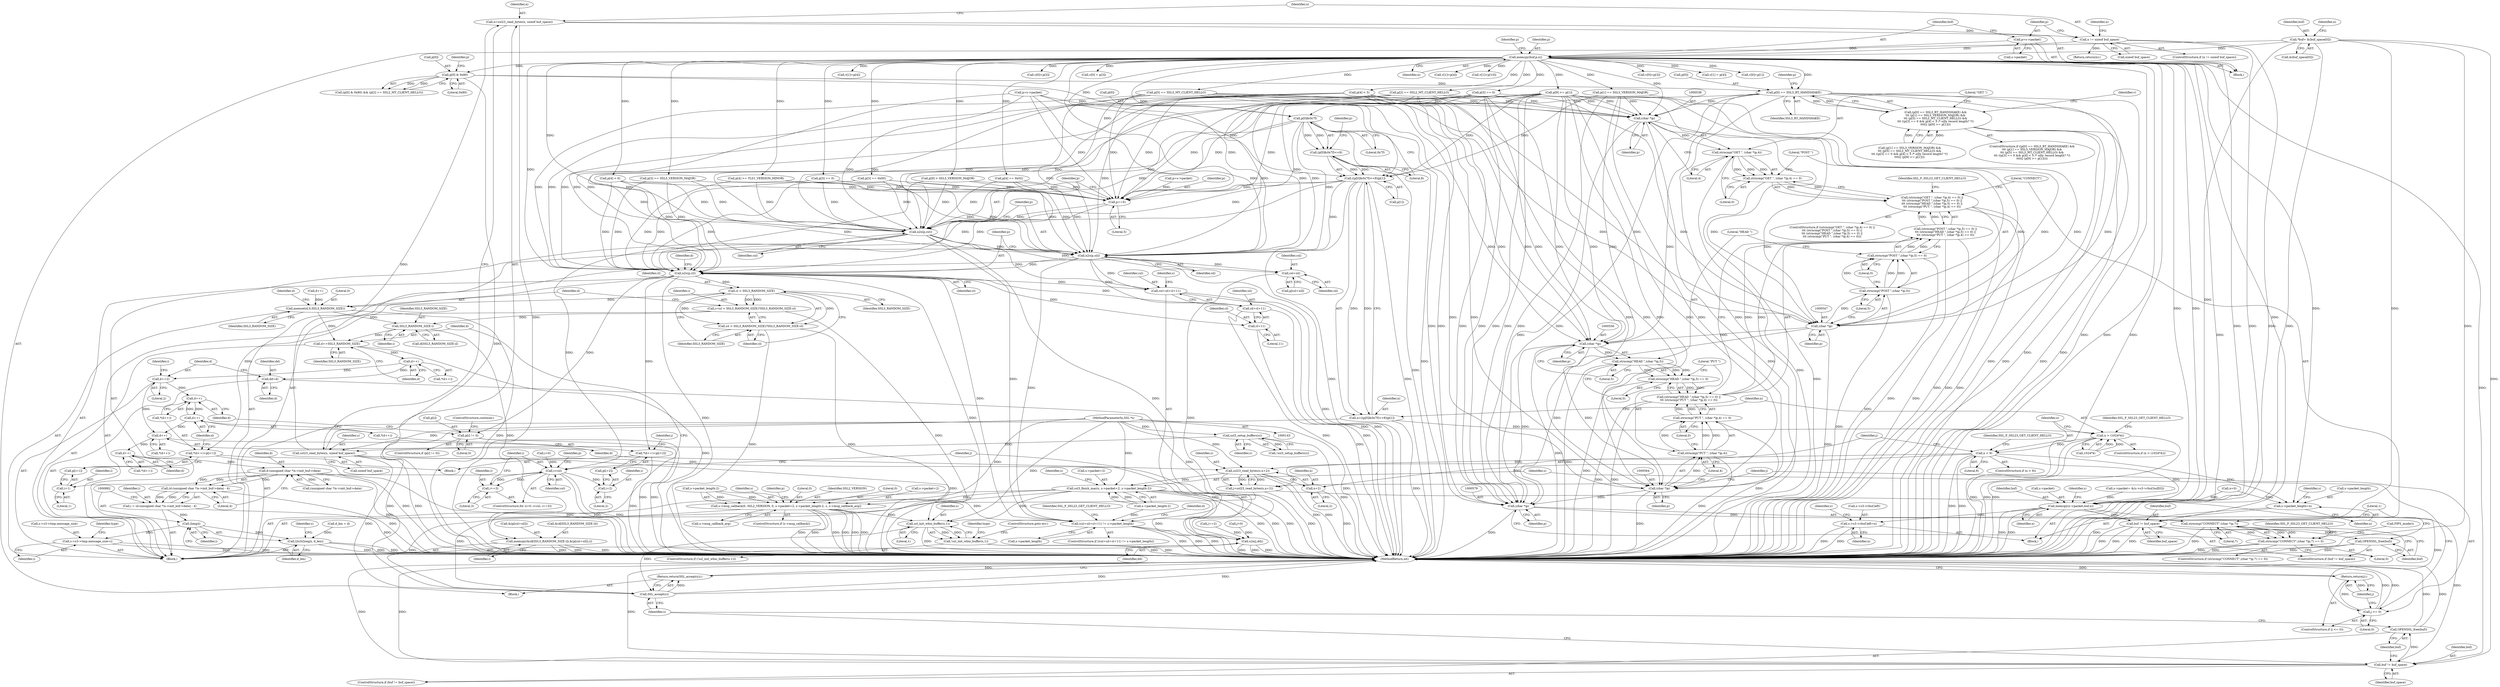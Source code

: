 digraph "0_openssl_b82924741b4bd590da890619be671f4635e46c2b@array" {
"1000376" [label="(Call,p[0] == SSL3_RT_HANDSHAKE)"];
"1000217" [label="(Call,p[0] & 0x80)"];
"1000211" [label="(Call,memcpy(buf,p,n))"];
"1000148" [label="(Call,*buf= &(buf_space[0]))"];
"1000206" [label="(Call,p=s->packet)"];
"1000200" [label="(Call,n != sizeof buf_space)"];
"1000193" [label="(Call,n=ssl23_read_bytes(s, sizeof buf_space))"];
"1000195" [label="(Call,ssl23_read_bytes(s, sizeof buf_space))"];
"1000190" [label="(Call,ssl3_setup_buffers(s))"];
"1000144" [label="(MethodParameterIn,SSL *s)"];
"1000375" [label="(Call,(p[0] == SSL3_RT_HANDSHAKE) &&\n\t\t\t (p[1] == SSL3_VERSION_MAJOR) &&\n\t\t\t (p[5] == SSL3_MT_CLIENT_HELLO) &&\n\t\t\t ((p[3] == 0 && p[4] < 5 /* silly record length? */)\n\t\t\t\t|| (p[9] >= p[1])))"];
"1000537" [label="(Call,(char *)p)"];
"1000535" [label="(Call,strncmp(\"GET \", (char *)p,4))"];
"1000534" [label="(Call,strncmp(\"GET \", (char *)p,4) == 0)"];
"1000533" [label="(Call,(strncmp(\"GET \", (char *)p,4) == 0) ||\n\t\t\t (strncmp(\"POST \",(char *)p,5) == 0) ||\n\t\t\t (strncmp(\"HEAD \",(char *)p,5) == 0) ||\n\t\t\t (strncmp(\"PUT \", (char *)p,4) == 0))"];
"1000546" [label="(Call,(char *)p)"];
"1000544" [label="(Call,strncmp(\"POST \",(char *)p,5))"];
"1000543" [label="(Call,strncmp(\"POST \",(char *)p,5) == 0)"];
"1000542" [label="(Call,(strncmp(\"POST \",(char *)p,5) == 0) ||\n\t\t\t (strncmp(\"HEAD \",(char *)p,5) == 0) ||\n\t\t\t (strncmp(\"PUT \", (char *)p,4) == 0))"];
"1000555" [label="(Call,(char *)p)"];
"1000553" [label="(Call,strncmp(\"HEAD \",(char *)p,5))"];
"1000552" [label="(Call,strncmp(\"HEAD \",(char *)p,5) == 0)"];
"1000551" [label="(Call,(strncmp(\"HEAD \",(char *)p,5) == 0) ||\n\t\t\t (strncmp(\"PUT \", (char *)p,4) == 0))"];
"1000563" [label="(Call,(char *)p)"];
"1000561" [label="(Call,strncmp(\"PUT \", (char *)p,4))"];
"1000560" [label="(Call,strncmp(\"PUT \", (char *)p,4) == 0)"];
"1000578" [label="(Call,(char *)p)"];
"1000576" [label="(Call,strncmp(\"CONNECT\",(char *)p,7))"];
"1000575" [label="(Call,strncmp(\"CONNECT\",(char *)p,7) == 0)"];
"1000640" [label="(Call,p[0]&0x7f)"];
"1000639" [label="(Call,(p[0]&0x7f)<<8)"];
"1000638" [label="(Call,((p[0]&0x7f)<<8)|p[1])"];
"1000636" [label="(Call,n=((p[0]&0x7f)<<8)|p[1])"];
"1000650" [label="(Call,n > (1024*4))"];
"1000661" [label="(Call,n < 9)"];
"1000671" [label="(Call,ssl23_read_bytes(s,n+2))"];
"1000669" [label="(Call,j=ssl23_read_bytes(s,n+2))"];
"1000677" [label="(Call,j <= 0)"];
"1000680" [label="(Return,return(j);)"];
"1000682" [label="(Call,ssl3_finish_mac(s, s->packet+2, s->packet_length-2))"];
"1000698" [label="(Call,s->msg_callback(0, SSL2_VERSION, 0, s->packet+2, s->packet_length-2, s, s->msg_callback_arg))"];
"1000963" [label="(Call,ssl_init_wbio_buffer(s,1))"];
"1000962" [label="(Call,!ssl_init_wbio_buffer(s,1))"];
"1001092" [label="(Call,SSL_accept(s))"];
"1001091" [label="(Return,return(SSL_accept(s));)"];
"1000673" [label="(Call,n+2)"];
"1000977" [label="(Call,s->packet_length=n)"];
"1000996" [label="(Call,memcpy(s->packet,buf,n))"];
"1001002" [label="(Call,s->s3->rbuf.left=n)"];
"1001086" [label="(Call,buf != buf_space)"];
"1001089" [label="(Call,OPENSSL_free(buf))"];
"1001096" [label="(Call,buf != buf_space)"];
"1001099" [label="(Call,OPENSSL_free(buf))"];
"1000721" [label="(Call,p+=5)"];
"1000724" [label="(Call,n2s(p,csl))"];
"1000727" [label="(Call,n2s(p,sil))"];
"1000730" [label="(Call,n2s(p,cl))"];
"1000743" [label="(Call,(csl+sil+cl+11) != s->packet_length)"];
"1000744" [label="(Call,csl+sil+cl+11)"];
"1000746" [label="(Call,sil+cl+11)"];
"1000748" [label="(Call,cl+11)"];
"1000785" [label="(Call,cl > SSL3_RANDOM_SIZE)"];
"1000782" [label="(Call,i=(cl > SSL3_RANDOM_SIZE)?SSL3_RANDOM_SIZE:cl)"];
"1000798" [label="(Call,SSL3_RANDOM_SIZE-i)"];
"1000794" [label="(Call,memcpy(&(d[SSL3_RANDOM_SIZE-i]),&(p[csl+sil]),i))"];
"1000808" [label="(Call,d+=SSL3_RANDOM_SIZE)"];
"1000813" [label="(Call,d++)"];
"1000819" [label="(Call,dd=d)"];
"1000864" [label="(Call,s2n(j,dd))"];
"1000822" [label="(Call,d+=2)"];
"1000845" [label="(Call,d++)"];
"1000854" [label="(Call,d++)"];
"1000869" [label="(Call,d++)"];
"1000874" [label="(Call,d++)"];
"1000880" [label="(Call,d-(unsigned char *)s->init_buf->data)"];
"1000879" [label="(Call,(d-(unsigned char *)s->init_buf->data) - 4)"];
"1000877" [label="(Call,i = (d-(unsigned char *)s->init_buf->data) - 4)"];
"1000891" [label="(Call,(long)i)"];
"1000890" [label="(Call,l2n3((long)i, d_len))"];
"1000913" [label="(Call,s->s3->tmp.message_size=i)"];
"1000784" [label="(Call,(cl > SSL3_RANDOM_SIZE)?SSL3_RANDOM_SIZE:cl)"];
"1000790" [label="(Call,memset(d,0,SSL3_RANDOM_SIZE))"];
"1000837" [label="(Call,p[i] != 0)"];
"1000843" [label="(Call,*(d++)=p[i+1])"];
"1000852" [label="(Call,*(d++)=p[i+2])"];
"1000804" [label="(Call,csl+sil)"];
"1000829" [label="(Call,i<csl)"];
"1000832" [label="(Call,i+=3)"];
"1000849" [label="(Call,i+1)"];
"1000858" [label="(Call,i+2)"];
"1000797" [label="(Identifier,d)"];
"1000241" [label="(Call,v[0]=p[3])"];
"1000830" [label="(Identifier,i)"];
"1000810" [label="(Identifier,SSL3_RANDOM_SIZE)"];
"1000841" [label="(Literal,0)"];
"1000868" [label="(Call,*(d++))"];
"1000764" [label="(Call,d_len = d)"];
"1000541" [label="(Literal,0)"];
"1000808" [label="(Call,d+=SSL3_RANDOM_SIZE)"];
"1000679" [label="(Literal,0)"];
"1000585" [label="(Identifier,SSL_F_SSL23_GET_CLIENT_HELLO)"];
"1000750" [label="(Literal,11)"];
"1000874" [label="(Call,d++)"];
"1001015" [label="(Identifier,s)"];
"1000762" [label="(Identifier,d)"];
"1000809" [label="(Identifier,d)"];
"1000845" [label="(Call,d++)"];
"1000200" [label="(Call,n != sizeof buf_space)"];
"1000222" [label="(Call,p[2] == SSL2_MT_CLIENT_HELLO)"];
"1000660" [label="(ControlStructure,if (n < 9))"];
"1000971" [label="(Block,)"];
"1000756" [label="(Identifier,SSL_F_SSL23_GET_CLIENT_HELLO)"];
"1000554" [label="(Literal,\"HEAD \")"];
"1000629" [label="(Call,v[1] = p[4])"];
"1000723" [label="(Literal,5)"];
"1000728" [label="(Identifier,p)"];
"1000889" [label="(Literal,4)"];
"1000890" [label="(Call,l2n3((long)i, d_len))"];
"1000924" [label="(Identifier,type)"];
"1000851" [label="(Literal,1)"];
"1000163" [label="(Call,n=0)"];
"1001092" [label="(Call,SSL_accept(s))"];
"1000722" [label="(Identifier,p)"];
"1000207" [label="(Identifier,p)"];
"1001089" [label="(Call,OPENSSL_free(buf))"];
"1000636" [label="(Call,n=((p[0]&0x7f)<<8)|p[1])"];
"1000734" [label="(Identifier,d)"];
"1000832" [label="(Call,i+=3)"];
"1000839" [label="(Identifier,p)"];
"1000921" [label="(Identifier,i)"];
"1000672" [label="(Identifier,s)"];
"1000540" [label="(Literal,4)"];
"1000544" [label="(Call,strncmp(\"POST \",(char *)p,5))"];
"1000833" [label="(Identifier,i)"];
"1000543" [label="(Call,strncmp(\"POST \",(char *)p,5) == 0)"];
"1000545" [label="(Literal,\"POST \")"];
"1001096" [label="(Call,buf != buf_space)"];
"1000966" [label="(ControlStructure,goto err;)"];
"1000645" [label="(Literal,8)"];
"1000178" [label="(Block,)"];
"1000413" [label="(Call,v[0]=p[1])"];
"1000199" [label="(ControlStructure,if (n != sizeof buf_space))"];
"1000963" [label="(Call,ssl_init_wbio_buffer(s,1))"];
"1000964" [label="(Identifier,s)"];
"1000661" [label="(Call,n < 9)"];
"1000748" [label="(Call,cl+11)"];
"1000794" [label="(Call,memcpy(&(d[SSL3_RANDOM_SIZE-i]),&(p[csl+sil]),i))"];
"1000814" [label="(Identifier,d)"];
"1000873" [label="(Call,*(d++))"];
"1000580" [label="(Identifier,p)"];
"1000894" [label="(Identifier,d_len)"];
"1000212" [label="(Identifier,buf)"];
"1000787" [label="(Identifier,SSL3_RANDOM_SIZE)"];
"1000149" [label="(Identifier,buf)"];
"1001000" [label="(Identifier,buf)"];
"1000641" [label="(Call,p[0])"];
"1000825" [label="(ControlStructure,for (i=0; i<csl; i+=3))"];
"1000831" [label="(Identifier,csl)"];
"1000567" [label="(Literal,0)"];
"1000869" [label="(Call,d++)"];
"1000859" [label="(Identifier,i)"];
"1000877" [label="(Call,i = (d-(unsigned char *)s->init_buf->data) - 4)"];
"1000864" [label="(Call,s2n(j,dd))"];
"1000777" [label="(Call,d++)"];
"1000865" [label="(Identifier,j)"];
"1000422" [label="(Call,p[3] == 0)"];
"1000730" [label="(Call,n2s(p,cl))"];
"1000875" [label="(Identifier,d)"];
"1000613" [label="(Block,)"];
"1000743" [label="(Call,(csl+sil+cl+11) != s->packet_length)"];
"1000800" [label="(Identifier,i)"];
"1000804" [label="(Call,csl+sil)"];
"1000561" [label="(Call,strncmp(\"PUT \", (char *)p,4))"];
"1000550" [label="(Literal,0)"];
"1001095" [label="(ControlStructure,if (buf != buf_space))"];
"1000381" [label="(Call,(p[1] == SSL3_VERSION_MAJOR) &&\n\t\t\t (p[5] == SSL3_MT_CLIENT_HELLO) &&\n\t\t\t ((p[3] == 0 && p[4] < 5 /* silly record length? */)\n\t\t\t\t|| (p[9] >= p[1])))"];
"1000882" [label="(Call,(unsigned char *)s->init_buf->data)"];
"1000819" [label="(Call,dd=d)"];
"1000377" [label="(Call,p[0])"];
"1000219" [label="(Identifier,p)"];
"1000997" [label="(Call,s->packet)"];
"1000837" [label="(Call,p[i] != 0)"];
"1000849" [label="(Call,i+1)"];
"1001091" [label="(Return,return(SSL_accept(s));)"];
"1000230" [label="(Call,p[3] == 0x00)"];
"1000280" [label="(Call,v[1]=p[4])"];
"1000860" [label="(Literal,2)"];
"1000195" [label="(Call,ssl23_read_bytes(s, sizeof buf_space))"];
"1000536" [label="(Literal,\"GET \")"];
"1000666" [label="(Identifier,SSL_F_SSL23_GET_CLIENT_HELLO)"];
"1001085" [label="(ControlStructure,if (buf != buf_space))"];
"1000834" [label="(Literal,3)"];
"1000144" [label="(MethodParameterIn,SSL *s)"];
"1000870" [label="(Identifier,d)"];
"1000846" [label="(Identifier,d)"];
"1000676" [label="(ControlStructure,if (j <= 0))"];
"1000560" [label="(Call,strncmp(\"PUT \", (char *)p,4) == 0)"];
"1000962" [label="(Call,!ssl_init_wbio_buffer(s,1))"];
"1000712" [label="(Identifier,s)"];
"1000205" [label="(Identifier,n)"];
"1000649" [label="(ControlStructure,if (n > (1024*4)))"];
"1000790" [label="(Call,memset(d,0,SSL3_RANDOM_SIZE))"];
"1000638" [label="(Call,((p[0]&0x7f)<<8)|p[1])"];
"1001002" [label="(Call,s->s3->rbuf.left=n)"];
"1000805" [label="(Identifier,csl)"];
"1000822" [label="(Call,d+=2)"];
"1000551" [label="(Call,(strncmp(\"HEAD \",(char *)p,5) == 0) ||\n\t\t\t (strncmp(\"PUT \", (char *)p,4) == 0))"];
"1000555" [label="(Call,(char *)p)"];
"1000732" [label="(Identifier,cl)"];
"1000190" [label="(Call,ssl3_setup_buffers(s))"];
"1001006" [label="(Identifier,s)"];
"1000788" [label="(Identifier,SSL3_RANDOM_SIZE)"];
"1000650" [label="(Call,n > (1024*4))"];
"1000981" [label="(Identifier,n)"];
"1000617" [label="(Call,p=s->packet)"];
"1000982" [label="(Call,s->packet= &(s->s3->rbuf.buf[0]))"];
"1000202" [label="(Call,sizeof buf_space)"];
"1000533" [label="(Call,(strncmp(\"GET \", (char *)p,4) == 0) ||\n\t\t\t (strncmp(\"POST \",(char *)p,5) == 0) ||\n\t\t\t (strncmp(\"HEAD \",(char *)p,5) == 0) ||\n\t\t\t (strncmp(\"PUT \", (char *)p,4) == 0))"];
"1000644" [label="(Literal,0x7f)"];
"1000713" [label="(Call,s->msg_callback_arg)"];
"1000438" [label="(Call,p[9] > SSL3_VERSION_MAJOR)"];
"1001001" [label="(Identifier,n)"];
"1001100" [label="(Identifier,buf)"];
"1000216" [label="(Call,(p[0] & 0x80) && (p[2] == SSL2_MT_CLIENT_HELLO))"];
"1000784" [label="(Call,(cl > SSL3_RANDOM_SIZE)?SSL3_RANDOM_SIZE:cl)"];
"1000813" [label="(Call,d++)"];
"1000590" [label="(Call,FIPS_mode())"];
"1000682" [label="(Call,ssl3_finish_mac(s, s->packet+2, s->packet_length-2))"];
"1001104" [label="(MethodReturn,int)"];
"1000727" [label="(Call,n2s(p,sil))"];
"1000961" [label="(ControlStructure,if (!ssl_init_wbio_buffer(s,1)))"];
"1000724" [label="(Call,n2s(p,csl))"];
"1000576" [label="(Call,strncmp(\"CONNECT\",(char *)p,7))"];
"1000829" [label="(Call,i<csl)"];
"1000836" [label="(ControlStructure,if (p[i] != 0))"];
"1000535" [label="(Call,strncmp(\"GET \", (char *)p,4))"];
"1000376" [label="(Call,p[0] == SSL3_RT_HANDSHAKE)"];
"1000582" [label="(Literal,0)"];
"1000678" [label="(Identifier,j)"];
"1000793" [label="(Identifier,SSL3_RANDOM_SIZE)"];
"1000786" [label="(Identifier,cl)"];
"1000532" [label="(ControlStructure,if ((strncmp(\"GET \", (char *)p,4) == 0) ||\n\t\t\t (strncmp(\"POST \",(char *)p,5) == 0) ||\n\t\t\t (strncmp(\"HEAD \",(char *)p,5) == 0) ||\n\t\t\t (strncmp(\"PUT \", (char *)p,4) == 0)))"];
"1000191" [label="(Identifier,s)"];
"1000984" [label="(Identifier,s)"];
"1000978" [label="(Call,s->packet_length)"];
"1000914" [label="(Call,s->s3->tmp.message_size)"];
"1000273" [label="(Call,v[0]=p[3])"];
"1000879" [label="(Call,(d-(unsigned char *)s->init_buf->data) - 4)"];
"1000698" [label="(Call,s->msg_callback(0, SSL2_VERSION, 0, s->packet+2, s->packet_length-2, s, s->msg_callback_arg))"];
"1000558" [label="(Literal,5)"];
"1000288" [label="(Call,p[4] >= TLS1_VERSION_MINOR)"];
"1000689" [label="(Call,s->packet_length-2)"];
"1000843" [label="(Call,*(d++)=p[i+1])"];
"1000749" [label="(Identifier,cl)"];
"1000380" [label="(Identifier,SSL3_RT_HANDSHAKE)"];
"1000782" [label="(Call,i=(cl > SSL3_RANDOM_SIZE)?SSL3_RANDOM_SIZE:cl)"];
"1000880" [label="(Call,d-(unsigned char *)s->init_buf->data)"];
"1001087" [label="(Identifier,buf)"];
"1000866" [label="(Identifier,dd)"];
"1000395" [label="(Call,p[3] == 0)"];
"1000575" [label="(Call,strncmp(\"CONNECT\",(char *)p,7) == 0)"];
"1000913" [label="(Call,s->s3->tmp.message_size=i)"];
"1000881" [label="(Identifier,d)"];
"1000847" [label="(Call,p[i+1])"];
"1000683" [label="(Identifier,s)"];
"1000563" [label="(Call,(char *)p)"];
"1000148" [label="(Call,*buf= &(buf_space[0]))"];
"1000662" [label="(Identifier,n)"];
"1001003" [label="(Call,s->s3->rbuf.left)"];
"1001098" [label="(Identifier,buf_space)"];
"1000375" [label="(Call,(p[0] == SSL3_RT_HANDSHAKE) &&\n\t\t\t (p[1] == SSL3_VERSION_MAJOR) &&\n\t\t\t (p[5] == SSL3_MT_CLIENT_HELLO) &&\n\t\t\t ((p[3] == 0 && p[4] < 5 /* silly record length? */)\n\t\t\t\t|| (p[9] >= p[1])))"];
"1000716" [label="(Call,p=s->packet)"];
"1000965" [label="(Literal,1)"];
"1000853" [label="(Call,*(d++))"];
"1000891" [label="(Call,(long)i)"];
"1000647" [label="(Identifier,p)"];
"1000542" [label="(Call,(strncmp(\"POST \",(char *)p,5) == 0) ||\n\t\t\t (strncmp(\"HEAD \",(char *)p,5) == 0) ||\n\t\t\t (strncmp(\"PUT \", (char *)p,4) == 0))"];
"1000565" [label="(Identifier,p)"];
"1000680" [label="(Return,return(j);)"];
"1000842" [label="(ControlStructure,continue;)"];
"1000213" [label="(Identifier,p)"];
"1000856" [label="(Call,p[i+2])"];
"1000546" [label="(Call,(char *)p)"];
"1000751" [label="(Call,s->packet_length)"];
"1000622" [label="(Call,v[0] = p[3])"];
"1001090" [label="(Identifier,buf)"];
"1000862" [label="(Identifier,j)"];
"1000208" [label="(Call,s->packet)"];
"1000745" [label="(Identifier,csl)"];
"1000657" [label="(Identifier,SSL_F_SSL23_GET_CLIENT_HELLO)"];
"1000193" [label="(Call,n=ssl23_read_bytes(s, sizeof buf_space))"];
"1000400" [label="(Call,p[4] < 5)"];
"1000731" [label="(Identifier,p)"];
"1000581" [label="(Literal,7)"];
"1000566" [label="(Literal,4)"];
"1000721" [label="(Call,p+=5)"];
"1000824" [label="(Literal,2)"];
"1001010" [label="(Identifier,n)"];
"1000827" [label="(Identifier,i)"];
"1000785" [label="(Call,cl > SSL3_RANDOM_SIZE)"];
"1000651" [label="(Identifier,n)"];
"1000802" [label="(Call,p[csl+sil])"];
"1000267" [label="(Call,p[3] == SSL3_VERSION_MAJOR)"];
"1000652" [label="(Call,1024*4)"];
"1000640" [label="(Call,p[0]&0x7f)"];
"1000537" [label="(Call,(char *)p)"];
"1000717" [label="(Identifier,p)"];
"1000801" [label="(Call,&(p[csl+sil]))"];
"1001103" [label="(Literal,1)"];
"1000899" [label="(Identifier,s)"];
"1000217" [label="(Call,p[0] & 0x80)"];
"1000548" [label="(Identifier,p)"];
"1000549" [label="(Literal,5)"];
"1000789" [label="(Identifier,cl)"];
"1000539" [label="(Identifier,p)"];
"1000893" [label="(Identifier,i)"];
"1000384" [label="(Identifier,p)"];
"1000204" [label="(Return,return(n);)"];
"1000681" [label="(Identifier,j)"];
"1000201" [label="(Identifier,n)"];
"1000725" [label="(Identifier,p)"];
"1000807" [label="(Identifier,i)"];
"1000382" [label="(Call,p[1] == SSL3_VERSION_MAJOR)"];
"1000878" [label="(Identifier,i)"];
"1000189" [label="(Call,!ssl3_setup_buffers(s))"];
"1000639" [label="(Call,(p[0]&0x7f)<<8)"];
"1000701" [label="(Literal,0)"];
"1000674" [label="(Identifier,n)"];
"1000855" [label="(Identifier,d)"];
"1000729" [label="(Identifier,sil)"];
"1000637" [label="(Identifier,n)"];
"1000197" [label="(Call,sizeof buf_space)"];
"1000746" [label="(Call,sil+cl+11)"];
"1001097" [label="(Identifier,buf)"];
"1000164" [label="(Identifier,n)"];
"1000823" [label="(Identifier,d)"];
"1000707" [label="(Call,s->packet_length-2)"];
"1000850" [label="(Identifier,i)"];
"1000726" [label="(Identifier,csl)"];
"1000747" [label="(Identifier,sil)"];
"1000798" [label="(Call,SSL3_RANDOM_SIZE-i)"];
"1000235" [label="(Call,p[4] == 0x02)"];
"1000559" [label="(Literal,0)"];
"1000671" [label="(Call,ssl23_read_bytes(s,n+2))"];
"1000852" [label="(Call,*(d++)=p[i+2])"];
"1000861" [label="(Call,j+=2)"];
"1000835" [label="(Block,)"];
"1000415" [label="(Identifier,v)"];
"1000388" [label="(Call,p[5] == SSL3_MT_CLIENT_HELLO)"];
"1000194" [label="(Identifier,n)"];
"1000562" [label="(Literal,\"PUT \")"];
"1000218" [label="(Call,p[0])"];
"1000214" [label="(Identifier,n)"];
"1000570" [label="(Identifier,SSL_F_SSL23_GET_CLIENT_HELLO)"];
"1000854" [label="(Call,d++)"];
"1001099" [label="(Call,OPENSSL_free(buf))"];
"1000206" [label="(Call,p=s->packet)"];
"1000553" [label="(Call,strncmp(\"HEAD \",(char *)p,5))"];
"1000248" [label="(Call,v[1]=p[4])"];
"1000996" [label="(Call,memcpy(s->packet,buf,n))"];
"1000838" [label="(Call,p[i])"];
"1000795" [label="(Call,&(d[SSL3_RANDOM_SIZE-i]))"];
"1000684" [label="(Call,s->packet+2)"];
"1000969" [label="(Identifier,type)"];
"1000752" [label="(Identifier,s)"];
"1000224" [label="(Identifier,p)"];
"1000221" [label="(Literal,0x80)"];
"1000427" [label="(Call,p[4] < 6)"];
"1000677" [label="(Call,j <= 0)"];
"1000796" [label="(Call,d[SSL3_RANDOM_SIZE-i])"];
"1000557" [label="(Identifier,p)"];
"1000816" [label="(Call,j=0)"];
"1000663" [label="(Literal,9)"];
"1000792" [label="(Literal,0)"];
"1000150" [label="(Call,&(buf_space[0]))"];
"1000820" [label="(Identifier,dd)"];
"1000673" [label="(Call,n+2)"];
"1001088" [label="(Identifier,buf_space)"];
"1000374" [label="(ControlStructure,if ((p[0] == SSL3_RT_HANDSHAKE) &&\n\t\t\t (p[1] == SSL3_VERSION_MAJOR) &&\n\t\t\t (p[5] == SSL3_MT_CLIENT_HELLO) &&\n\t\t\t ((p[3] == 0 && p[4] < 5 /* silly record length? */)\n\t\t\t\t|| (p[9] >= p[1]))))"];
"1000858" [label="(Call,i+2)"];
"1000646" [label="(Call,p[1])"];
"1000742" [label="(ControlStructure,if ((csl+sil+cl+11) != s->packet_length))"];
"1000844" [label="(Call,*(d++))"];
"1000977" [label="(Call,s->packet_length=n)"];
"1000670" [label="(Identifier,j)"];
"1000799" [label="(Identifier,SSL3_RANDOM_SIZE)"];
"1000449" [label="(Call,v[1]=p[10])"];
"1001093" [label="(Identifier,s)"];
"1000574" [label="(ControlStructure,if (strncmp(\"CONNECT\",(char *)p,7) == 0))"];
"1000700" [label="(Identifier,SSL2_VERSION)"];
"1000744" [label="(Call,csl+sil+cl+11)"];
"1000552" [label="(Call,strncmp(\"HEAD \",(char *)p,5) == 0)"];
"1000694" [label="(ControlStructure,if (s->msg_callback))"];
"1000669" [label="(Call,j=ssl23_read_bytes(s,n+2))"];
"1000791" [label="(Identifier,d)"];
"1000821" [label="(Identifier,d)"];
"1000826" [label="(Call,i=0)"];
"1000578" [label="(Call,(char *)p)"];
"1000783" [label="(Identifier,i)"];
"1000196" [label="(Identifier,s)"];
"1000699" [label="(Literal,0)"];
"1001086" [label="(Call,buf != buf_space)"];
"1000405" [label="(Call,p[9] >= p[1])"];
"1000812" [label="(Call,*(d++))"];
"1000534" [label="(Call,strncmp(\"GET \", (char *)p,4) == 0)"];
"1000696" [label="(Identifier,s)"];
"1000675" [label="(Literal,2)"];
"1000702" [label="(Call,s->packet+2)"];
"1000577" [label="(Literal,\"CONNECT\")"];
"1000806" [label="(Identifier,sil)"];
"1000211" [label="(Call,memcpy(buf,p,n))"];
"1000145" [label="(Block,)"];
"1000376" -> "1000375"  [label="AST: "];
"1000376" -> "1000380"  [label="CFG: "];
"1000377" -> "1000376"  [label="AST: "];
"1000380" -> "1000376"  [label="AST: "];
"1000384" -> "1000376"  [label="CFG: "];
"1000375" -> "1000376"  [label="CFG: "];
"1000376" -> "1001104"  [label="DDG: "];
"1000376" -> "1001104"  [label="DDG: "];
"1000376" -> "1000375"  [label="DDG: "];
"1000376" -> "1000375"  [label="DDG: "];
"1000217" -> "1000376"  [label="DDG: "];
"1000211" -> "1000376"  [label="DDG: "];
"1000376" -> "1000537"  [label="DDG: "];
"1000376" -> "1000546"  [label="DDG: "];
"1000376" -> "1000555"  [label="DDG: "];
"1000376" -> "1000563"  [label="DDG: "];
"1000376" -> "1000578"  [label="DDG: "];
"1000376" -> "1000640"  [label="DDG: "];
"1000217" -> "1000216"  [label="AST: "];
"1000217" -> "1000221"  [label="CFG: "];
"1000218" -> "1000217"  [label="AST: "];
"1000221" -> "1000217"  [label="AST: "];
"1000224" -> "1000217"  [label="CFG: "];
"1000216" -> "1000217"  [label="CFG: "];
"1000217" -> "1001104"  [label="DDG: "];
"1000217" -> "1000216"  [label="DDG: "];
"1000217" -> "1000216"  [label="DDG: "];
"1000211" -> "1000217"  [label="DDG: "];
"1000217" -> "1000640"  [label="DDG: "];
"1000211" -> "1000178"  [label="AST: "];
"1000211" -> "1000214"  [label="CFG: "];
"1000212" -> "1000211"  [label="AST: "];
"1000213" -> "1000211"  [label="AST: "];
"1000214" -> "1000211"  [label="AST: "];
"1000219" -> "1000211"  [label="CFG: "];
"1000211" -> "1001104"  [label="DDG: "];
"1000211" -> "1001104"  [label="DDG: "];
"1000211" -> "1001104"  [label="DDG: "];
"1000211" -> "1001104"  [label="DDG: "];
"1000148" -> "1000211"  [label="DDG: "];
"1000206" -> "1000211"  [label="DDG: "];
"1000200" -> "1000211"  [label="DDG: "];
"1000211" -> "1000222"  [label="DDG: "];
"1000211" -> "1000230"  [label="DDG: "];
"1000211" -> "1000235"  [label="DDG: "];
"1000211" -> "1000241"  [label="DDG: "];
"1000211" -> "1000248"  [label="DDG: "];
"1000211" -> "1000267"  [label="DDG: "];
"1000211" -> "1000273"  [label="DDG: "];
"1000211" -> "1000280"  [label="DDG: "];
"1000211" -> "1000288"  [label="DDG: "];
"1000211" -> "1000382"  [label="DDG: "];
"1000211" -> "1000388"  [label="DDG: "];
"1000211" -> "1000395"  [label="DDG: "];
"1000211" -> "1000400"  [label="DDG: "];
"1000211" -> "1000405"  [label="DDG: "];
"1000211" -> "1000413"  [label="DDG: "];
"1000211" -> "1000422"  [label="DDG: "];
"1000211" -> "1000427"  [label="DDG: "];
"1000211" -> "1000438"  [label="DDG: "];
"1000211" -> "1000449"  [label="DDG: "];
"1000211" -> "1000537"  [label="DDG: "];
"1000211" -> "1000622"  [label="DDG: "];
"1000211" -> "1000629"  [label="DDG: "];
"1000211" -> "1000638"  [label="DDG: "];
"1000211" -> "1000721"  [label="DDG: "];
"1000211" -> "1000724"  [label="DDG: "];
"1000211" -> "1000727"  [label="DDG: "];
"1000211" -> "1000730"  [label="DDG: "];
"1000211" -> "1000977"  [label="DDG: "];
"1000211" -> "1000996"  [label="DDG: "];
"1000211" -> "1000996"  [label="DDG: "];
"1000211" -> "1001086"  [label="DDG: "];
"1000211" -> "1001096"  [label="DDG: "];
"1000148" -> "1000145"  [label="AST: "];
"1000148" -> "1000150"  [label="CFG: "];
"1000149" -> "1000148"  [label="AST: "];
"1000150" -> "1000148"  [label="AST: "];
"1000164" -> "1000148"  [label="CFG: "];
"1000148" -> "1001104"  [label="DDG: "];
"1000148" -> "1001104"  [label="DDG: "];
"1000148" -> "1000996"  [label="DDG: "];
"1000148" -> "1001086"  [label="DDG: "];
"1000148" -> "1001096"  [label="DDG: "];
"1000206" -> "1000178"  [label="AST: "];
"1000206" -> "1000208"  [label="CFG: "];
"1000207" -> "1000206"  [label="AST: "];
"1000208" -> "1000206"  [label="AST: "];
"1000212" -> "1000206"  [label="CFG: "];
"1000206" -> "1001104"  [label="DDG: "];
"1000200" -> "1000199"  [label="AST: "];
"1000200" -> "1000202"  [label="CFG: "];
"1000201" -> "1000200"  [label="AST: "];
"1000202" -> "1000200"  [label="AST: "];
"1000205" -> "1000200"  [label="CFG: "];
"1000207" -> "1000200"  [label="CFG: "];
"1000200" -> "1001104"  [label="DDG: "];
"1000200" -> "1001104"  [label="DDG: "];
"1000193" -> "1000200"  [label="DDG: "];
"1000200" -> "1000204"  [label="DDG: "];
"1000193" -> "1000178"  [label="AST: "];
"1000193" -> "1000195"  [label="CFG: "];
"1000194" -> "1000193"  [label="AST: "];
"1000195" -> "1000193"  [label="AST: "];
"1000201" -> "1000193"  [label="CFG: "];
"1000193" -> "1001104"  [label="DDG: "];
"1000195" -> "1000193"  [label="DDG: "];
"1000195" -> "1000197"  [label="CFG: "];
"1000196" -> "1000195"  [label="AST: "];
"1000197" -> "1000195"  [label="AST: "];
"1000195" -> "1001104"  [label="DDG: "];
"1000190" -> "1000195"  [label="DDG: "];
"1000144" -> "1000195"  [label="DDG: "];
"1000195" -> "1000671"  [label="DDG: "];
"1000195" -> "1000963"  [label="DDG: "];
"1000195" -> "1001092"  [label="DDG: "];
"1000190" -> "1000189"  [label="AST: "];
"1000190" -> "1000191"  [label="CFG: "];
"1000191" -> "1000190"  [label="AST: "];
"1000189" -> "1000190"  [label="CFG: "];
"1000190" -> "1001104"  [label="DDG: "];
"1000190" -> "1000189"  [label="DDG: "];
"1000144" -> "1000190"  [label="DDG: "];
"1000144" -> "1000143"  [label="AST: "];
"1000144" -> "1001104"  [label="DDG: "];
"1000144" -> "1000671"  [label="DDG: "];
"1000144" -> "1000682"  [label="DDG: "];
"1000144" -> "1000698"  [label="DDG: "];
"1000144" -> "1000963"  [label="DDG: "];
"1000144" -> "1001092"  [label="DDG: "];
"1000375" -> "1000374"  [label="AST: "];
"1000375" -> "1000381"  [label="CFG: "];
"1000381" -> "1000375"  [label="AST: "];
"1000415" -> "1000375"  [label="CFG: "];
"1000536" -> "1000375"  [label="CFG: "];
"1000375" -> "1001104"  [label="DDG: "];
"1000375" -> "1001104"  [label="DDG: "];
"1000375" -> "1001104"  [label="DDG: "];
"1000381" -> "1000375"  [label="DDG: "];
"1000381" -> "1000375"  [label="DDG: "];
"1000537" -> "1000535"  [label="AST: "];
"1000537" -> "1000539"  [label="CFG: "];
"1000538" -> "1000537"  [label="AST: "];
"1000539" -> "1000537"  [label="AST: "];
"1000540" -> "1000537"  [label="CFG: "];
"1000537" -> "1001104"  [label="DDG: "];
"1000537" -> "1000535"  [label="DDG: "];
"1000395" -> "1000537"  [label="DDG: "];
"1000388" -> "1000537"  [label="DDG: "];
"1000405" -> "1000537"  [label="DDG: "];
"1000405" -> "1000537"  [label="DDG: "];
"1000400" -> "1000537"  [label="DDG: "];
"1000382" -> "1000537"  [label="DDG: "];
"1000222" -> "1000537"  [label="DDG: "];
"1000537" -> "1000546"  [label="DDG: "];
"1000537" -> "1000578"  [label="DDG: "];
"1000535" -> "1000534"  [label="AST: "];
"1000535" -> "1000540"  [label="CFG: "];
"1000536" -> "1000535"  [label="AST: "];
"1000540" -> "1000535"  [label="AST: "];
"1000541" -> "1000535"  [label="CFG: "];
"1000535" -> "1001104"  [label="DDG: "];
"1000535" -> "1000534"  [label="DDG: "];
"1000535" -> "1000534"  [label="DDG: "];
"1000535" -> "1000534"  [label="DDG: "];
"1000534" -> "1000533"  [label="AST: "];
"1000534" -> "1000541"  [label="CFG: "];
"1000541" -> "1000534"  [label="AST: "];
"1000545" -> "1000534"  [label="CFG: "];
"1000533" -> "1000534"  [label="CFG: "];
"1000534" -> "1001104"  [label="DDG: "];
"1000534" -> "1000533"  [label="DDG: "];
"1000534" -> "1000533"  [label="DDG: "];
"1000533" -> "1000532"  [label="AST: "];
"1000533" -> "1000542"  [label="CFG: "];
"1000542" -> "1000533"  [label="AST: "];
"1000570" -> "1000533"  [label="CFG: "];
"1000577" -> "1000533"  [label="CFG: "];
"1000533" -> "1001104"  [label="DDG: "];
"1000533" -> "1001104"  [label="DDG: "];
"1000533" -> "1001104"  [label="DDG: "];
"1000542" -> "1000533"  [label="DDG: "];
"1000542" -> "1000533"  [label="DDG: "];
"1000546" -> "1000544"  [label="AST: "];
"1000546" -> "1000548"  [label="CFG: "];
"1000547" -> "1000546"  [label="AST: "];
"1000548" -> "1000546"  [label="AST: "];
"1000549" -> "1000546"  [label="CFG: "];
"1000546" -> "1001104"  [label="DDG: "];
"1000546" -> "1000544"  [label="DDG: "];
"1000395" -> "1000546"  [label="DDG: "];
"1000388" -> "1000546"  [label="DDG: "];
"1000405" -> "1000546"  [label="DDG: "];
"1000405" -> "1000546"  [label="DDG: "];
"1000400" -> "1000546"  [label="DDG: "];
"1000382" -> "1000546"  [label="DDG: "];
"1000222" -> "1000546"  [label="DDG: "];
"1000546" -> "1000555"  [label="DDG: "];
"1000546" -> "1000578"  [label="DDG: "];
"1000544" -> "1000543"  [label="AST: "];
"1000544" -> "1000549"  [label="CFG: "];
"1000545" -> "1000544"  [label="AST: "];
"1000549" -> "1000544"  [label="AST: "];
"1000550" -> "1000544"  [label="CFG: "];
"1000544" -> "1001104"  [label="DDG: "];
"1000544" -> "1000543"  [label="DDG: "];
"1000544" -> "1000543"  [label="DDG: "];
"1000544" -> "1000543"  [label="DDG: "];
"1000543" -> "1000542"  [label="AST: "];
"1000543" -> "1000550"  [label="CFG: "];
"1000550" -> "1000543"  [label="AST: "];
"1000554" -> "1000543"  [label="CFG: "];
"1000542" -> "1000543"  [label="CFG: "];
"1000543" -> "1001104"  [label="DDG: "];
"1000543" -> "1000542"  [label="DDG: "];
"1000543" -> "1000542"  [label="DDG: "];
"1000542" -> "1000551"  [label="CFG: "];
"1000551" -> "1000542"  [label="AST: "];
"1000542" -> "1001104"  [label="DDG: "];
"1000542" -> "1001104"  [label="DDG: "];
"1000551" -> "1000542"  [label="DDG: "];
"1000551" -> "1000542"  [label="DDG: "];
"1000555" -> "1000553"  [label="AST: "];
"1000555" -> "1000557"  [label="CFG: "];
"1000556" -> "1000555"  [label="AST: "];
"1000557" -> "1000555"  [label="AST: "];
"1000558" -> "1000555"  [label="CFG: "];
"1000555" -> "1001104"  [label="DDG: "];
"1000555" -> "1000553"  [label="DDG: "];
"1000395" -> "1000555"  [label="DDG: "];
"1000388" -> "1000555"  [label="DDG: "];
"1000405" -> "1000555"  [label="DDG: "];
"1000405" -> "1000555"  [label="DDG: "];
"1000400" -> "1000555"  [label="DDG: "];
"1000382" -> "1000555"  [label="DDG: "];
"1000222" -> "1000555"  [label="DDG: "];
"1000555" -> "1000563"  [label="DDG: "];
"1000555" -> "1000578"  [label="DDG: "];
"1000553" -> "1000552"  [label="AST: "];
"1000553" -> "1000558"  [label="CFG: "];
"1000554" -> "1000553"  [label="AST: "];
"1000558" -> "1000553"  [label="AST: "];
"1000559" -> "1000553"  [label="CFG: "];
"1000553" -> "1001104"  [label="DDG: "];
"1000553" -> "1000552"  [label="DDG: "];
"1000553" -> "1000552"  [label="DDG: "];
"1000553" -> "1000552"  [label="DDG: "];
"1000552" -> "1000551"  [label="AST: "];
"1000552" -> "1000559"  [label="CFG: "];
"1000559" -> "1000552"  [label="AST: "];
"1000562" -> "1000552"  [label="CFG: "];
"1000551" -> "1000552"  [label="CFG: "];
"1000552" -> "1001104"  [label="DDG: "];
"1000552" -> "1000551"  [label="DDG: "];
"1000552" -> "1000551"  [label="DDG: "];
"1000551" -> "1000560"  [label="CFG: "];
"1000560" -> "1000551"  [label="AST: "];
"1000551" -> "1001104"  [label="DDG: "];
"1000551" -> "1001104"  [label="DDG: "];
"1000560" -> "1000551"  [label="DDG: "];
"1000560" -> "1000551"  [label="DDG: "];
"1000563" -> "1000561"  [label="AST: "];
"1000563" -> "1000565"  [label="CFG: "];
"1000564" -> "1000563"  [label="AST: "];
"1000565" -> "1000563"  [label="AST: "];
"1000566" -> "1000563"  [label="CFG: "];
"1000563" -> "1001104"  [label="DDG: "];
"1000563" -> "1000561"  [label="DDG: "];
"1000395" -> "1000563"  [label="DDG: "];
"1000388" -> "1000563"  [label="DDG: "];
"1000405" -> "1000563"  [label="DDG: "];
"1000405" -> "1000563"  [label="DDG: "];
"1000400" -> "1000563"  [label="DDG: "];
"1000382" -> "1000563"  [label="DDG: "];
"1000222" -> "1000563"  [label="DDG: "];
"1000563" -> "1000578"  [label="DDG: "];
"1000561" -> "1000560"  [label="AST: "];
"1000561" -> "1000566"  [label="CFG: "];
"1000562" -> "1000561"  [label="AST: "];
"1000566" -> "1000561"  [label="AST: "];
"1000567" -> "1000561"  [label="CFG: "];
"1000561" -> "1001104"  [label="DDG: "];
"1000561" -> "1000560"  [label="DDG: "];
"1000561" -> "1000560"  [label="DDG: "];
"1000561" -> "1000560"  [label="DDG: "];
"1000560" -> "1000567"  [label="CFG: "];
"1000567" -> "1000560"  [label="AST: "];
"1000560" -> "1001104"  [label="DDG: "];
"1000578" -> "1000576"  [label="AST: "];
"1000578" -> "1000580"  [label="CFG: "];
"1000579" -> "1000578"  [label="AST: "];
"1000580" -> "1000578"  [label="AST: "];
"1000581" -> "1000578"  [label="CFG: "];
"1000578" -> "1001104"  [label="DDG: "];
"1000578" -> "1000576"  [label="DDG: "];
"1000395" -> "1000578"  [label="DDG: "];
"1000388" -> "1000578"  [label="DDG: "];
"1000405" -> "1000578"  [label="DDG: "];
"1000405" -> "1000578"  [label="DDG: "];
"1000400" -> "1000578"  [label="DDG: "];
"1000382" -> "1000578"  [label="DDG: "];
"1000222" -> "1000578"  [label="DDG: "];
"1000576" -> "1000575"  [label="AST: "];
"1000576" -> "1000581"  [label="CFG: "];
"1000577" -> "1000576"  [label="AST: "];
"1000581" -> "1000576"  [label="AST: "];
"1000582" -> "1000576"  [label="CFG: "];
"1000576" -> "1001104"  [label="DDG: "];
"1000576" -> "1000575"  [label="DDG: "];
"1000576" -> "1000575"  [label="DDG: "];
"1000576" -> "1000575"  [label="DDG: "];
"1000575" -> "1000574"  [label="AST: "];
"1000575" -> "1000582"  [label="CFG: "];
"1000582" -> "1000575"  [label="AST: "];
"1000585" -> "1000575"  [label="CFG: "];
"1000590" -> "1000575"  [label="CFG: "];
"1000575" -> "1001104"  [label="DDG: "];
"1000575" -> "1001104"  [label="DDG: "];
"1000640" -> "1000639"  [label="AST: "];
"1000640" -> "1000644"  [label="CFG: "];
"1000641" -> "1000640"  [label="AST: "];
"1000644" -> "1000640"  [label="AST: "];
"1000645" -> "1000640"  [label="CFG: "];
"1000640" -> "1001104"  [label="DDG: "];
"1000640" -> "1000639"  [label="DDG: "];
"1000640" -> "1000639"  [label="DDG: "];
"1000617" -> "1000640"  [label="DDG: "];
"1000640" -> "1000721"  [label="DDG: "];
"1000640" -> "1000724"  [label="DDG: "];
"1000640" -> "1000727"  [label="DDG: "];
"1000640" -> "1000730"  [label="DDG: "];
"1000639" -> "1000638"  [label="AST: "];
"1000639" -> "1000645"  [label="CFG: "];
"1000645" -> "1000639"  [label="AST: "];
"1000647" -> "1000639"  [label="CFG: "];
"1000639" -> "1001104"  [label="DDG: "];
"1000639" -> "1000638"  [label="DDG: "];
"1000639" -> "1000638"  [label="DDG: "];
"1000638" -> "1000636"  [label="AST: "];
"1000638" -> "1000646"  [label="CFG: "];
"1000646" -> "1000638"  [label="AST: "];
"1000636" -> "1000638"  [label="CFG: "];
"1000638" -> "1001104"  [label="DDG: "];
"1000638" -> "1001104"  [label="DDG: "];
"1000638" -> "1000636"  [label="DDG: "];
"1000638" -> "1000636"  [label="DDG: "];
"1000382" -> "1000638"  [label="DDG: "];
"1000617" -> "1000638"  [label="DDG: "];
"1000405" -> "1000638"  [label="DDG: "];
"1000638" -> "1000721"  [label="DDG: "];
"1000638" -> "1000724"  [label="DDG: "];
"1000638" -> "1000727"  [label="DDG: "];
"1000638" -> "1000730"  [label="DDG: "];
"1000636" -> "1000613"  [label="AST: "];
"1000637" -> "1000636"  [label="AST: "];
"1000651" -> "1000636"  [label="CFG: "];
"1000636" -> "1001104"  [label="DDG: "];
"1000636" -> "1000650"  [label="DDG: "];
"1000650" -> "1000649"  [label="AST: "];
"1000650" -> "1000652"  [label="CFG: "];
"1000651" -> "1000650"  [label="AST: "];
"1000652" -> "1000650"  [label="AST: "];
"1000657" -> "1000650"  [label="CFG: "];
"1000662" -> "1000650"  [label="CFG: "];
"1000650" -> "1001104"  [label="DDG: "];
"1000650" -> "1001104"  [label="DDG: "];
"1000650" -> "1001104"  [label="DDG: "];
"1000652" -> "1000650"  [label="DDG: "];
"1000652" -> "1000650"  [label="DDG: "];
"1000650" -> "1000661"  [label="DDG: "];
"1000661" -> "1000660"  [label="AST: "];
"1000661" -> "1000663"  [label="CFG: "];
"1000662" -> "1000661"  [label="AST: "];
"1000663" -> "1000661"  [label="AST: "];
"1000666" -> "1000661"  [label="CFG: "];
"1000670" -> "1000661"  [label="CFG: "];
"1000661" -> "1001104"  [label="DDG: "];
"1000661" -> "1001104"  [label="DDG: "];
"1000661" -> "1000671"  [label="DDG: "];
"1000661" -> "1000673"  [label="DDG: "];
"1000661" -> "1000977"  [label="DDG: "];
"1000661" -> "1000996"  [label="DDG: "];
"1000671" -> "1000669"  [label="AST: "];
"1000671" -> "1000673"  [label="CFG: "];
"1000672" -> "1000671"  [label="AST: "];
"1000673" -> "1000671"  [label="AST: "];
"1000669" -> "1000671"  [label="CFG: "];
"1000671" -> "1001104"  [label="DDG: "];
"1000671" -> "1001104"  [label="DDG: "];
"1000671" -> "1000669"  [label="DDG: "];
"1000671" -> "1000669"  [label="DDG: "];
"1000671" -> "1000682"  [label="DDG: "];
"1000669" -> "1000613"  [label="AST: "];
"1000670" -> "1000669"  [label="AST: "];
"1000678" -> "1000669"  [label="CFG: "];
"1000669" -> "1001104"  [label="DDG: "];
"1000669" -> "1000677"  [label="DDG: "];
"1000677" -> "1000676"  [label="AST: "];
"1000677" -> "1000679"  [label="CFG: "];
"1000678" -> "1000677"  [label="AST: "];
"1000679" -> "1000677"  [label="AST: "];
"1000681" -> "1000677"  [label="CFG: "];
"1000683" -> "1000677"  [label="CFG: "];
"1000677" -> "1001104"  [label="DDG: "];
"1000677" -> "1001104"  [label="DDG: "];
"1000677" -> "1000680"  [label="DDG: "];
"1000680" -> "1000676"  [label="AST: "];
"1000680" -> "1000681"  [label="CFG: "];
"1000681" -> "1000680"  [label="AST: "];
"1001104" -> "1000680"  [label="CFG: "];
"1000680" -> "1001104"  [label="DDG: "];
"1000681" -> "1000680"  [label="DDG: "];
"1000682" -> "1000613"  [label="AST: "];
"1000682" -> "1000689"  [label="CFG: "];
"1000683" -> "1000682"  [label="AST: "];
"1000684" -> "1000682"  [label="AST: "];
"1000689" -> "1000682"  [label="AST: "];
"1000696" -> "1000682"  [label="CFG: "];
"1000682" -> "1001104"  [label="DDG: "];
"1000682" -> "1001104"  [label="DDG: "];
"1000682" -> "1001104"  [label="DDG: "];
"1000682" -> "1001104"  [label="DDG: "];
"1000689" -> "1000682"  [label="DDG: "];
"1000689" -> "1000682"  [label="DDG: "];
"1000682" -> "1000698"  [label="DDG: "];
"1000682" -> "1000963"  [label="DDG: "];
"1000682" -> "1001092"  [label="DDG: "];
"1000698" -> "1000694"  [label="AST: "];
"1000698" -> "1000713"  [label="CFG: "];
"1000699" -> "1000698"  [label="AST: "];
"1000700" -> "1000698"  [label="AST: "];
"1000701" -> "1000698"  [label="AST: "];
"1000702" -> "1000698"  [label="AST: "];
"1000707" -> "1000698"  [label="AST: "];
"1000712" -> "1000698"  [label="AST: "];
"1000713" -> "1000698"  [label="AST: "];
"1000717" -> "1000698"  [label="CFG: "];
"1000698" -> "1001104"  [label="DDG: "];
"1000698" -> "1001104"  [label="DDG: "];
"1000698" -> "1001104"  [label="DDG: "];
"1000698" -> "1001104"  [label="DDG: "];
"1000698" -> "1001104"  [label="DDG: "];
"1000698" -> "1001104"  [label="DDG: "];
"1000707" -> "1000698"  [label="DDG: "];
"1000707" -> "1000698"  [label="DDG: "];
"1000698" -> "1000963"  [label="DDG: "];
"1000698" -> "1001092"  [label="DDG: "];
"1000963" -> "1000962"  [label="AST: "];
"1000963" -> "1000965"  [label="CFG: "];
"1000964" -> "1000963"  [label="AST: "];
"1000965" -> "1000963"  [label="AST: "];
"1000962" -> "1000963"  [label="CFG: "];
"1000963" -> "1001104"  [label="DDG: "];
"1000963" -> "1000962"  [label="DDG: "];
"1000963" -> "1000962"  [label="DDG: "];
"1000963" -> "1001092"  [label="DDG: "];
"1000962" -> "1000961"  [label="AST: "];
"1000966" -> "1000962"  [label="CFG: "];
"1000969" -> "1000962"  [label="CFG: "];
"1000962" -> "1001104"  [label="DDG: "];
"1000962" -> "1001104"  [label="DDG: "];
"1001092" -> "1001091"  [label="AST: "];
"1001092" -> "1001093"  [label="CFG: "];
"1001093" -> "1001092"  [label="AST: "];
"1001091" -> "1001092"  [label="CFG: "];
"1001092" -> "1001104"  [label="DDG: "];
"1001092" -> "1001104"  [label="DDG: "];
"1001092" -> "1001091"  [label="DDG: "];
"1001091" -> "1000145"  [label="AST: "];
"1001104" -> "1001091"  [label="CFG: "];
"1001091" -> "1001104"  [label="DDG: "];
"1000673" -> "1000675"  [label="CFG: "];
"1000674" -> "1000673"  [label="AST: "];
"1000675" -> "1000673"  [label="AST: "];
"1000673" -> "1001104"  [label="DDG: "];
"1000977" -> "1000971"  [label="AST: "];
"1000977" -> "1000981"  [label="CFG: "];
"1000978" -> "1000977"  [label="AST: "];
"1000981" -> "1000977"  [label="AST: "];
"1000984" -> "1000977"  [label="CFG: "];
"1000977" -> "1001104"  [label="DDG: "];
"1000163" -> "1000977"  [label="DDG: "];
"1000996" -> "1000971"  [label="AST: "];
"1000996" -> "1001001"  [label="CFG: "];
"1000997" -> "1000996"  [label="AST: "];
"1001000" -> "1000996"  [label="AST: "];
"1001001" -> "1000996"  [label="AST: "];
"1001006" -> "1000996"  [label="CFG: "];
"1000996" -> "1001104"  [label="DDG: "];
"1000996" -> "1001104"  [label="DDG: "];
"1000982" -> "1000996"  [label="DDG: "];
"1000163" -> "1000996"  [label="DDG: "];
"1000996" -> "1001002"  [label="DDG: "];
"1000996" -> "1001086"  [label="DDG: "];
"1000996" -> "1001096"  [label="DDG: "];
"1001002" -> "1000971"  [label="AST: "];
"1001002" -> "1001010"  [label="CFG: "];
"1001003" -> "1001002"  [label="AST: "];
"1001010" -> "1001002"  [label="AST: "];
"1001015" -> "1001002"  [label="CFG: "];
"1001002" -> "1001104"  [label="DDG: "];
"1001002" -> "1001104"  [label="DDG: "];
"1001086" -> "1001085"  [label="AST: "];
"1001086" -> "1001088"  [label="CFG: "];
"1001087" -> "1001086"  [label="AST: "];
"1001088" -> "1001086"  [label="AST: "];
"1001090" -> "1001086"  [label="CFG: "];
"1001093" -> "1001086"  [label="CFG: "];
"1001086" -> "1001104"  [label="DDG: "];
"1001086" -> "1001104"  [label="DDG: "];
"1001086" -> "1001104"  [label="DDG: "];
"1001086" -> "1001089"  [label="DDG: "];
"1001089" -> "1001085"  [label="AST: "];
"1001089" -> "1001090"  [label="CFG: "];
"1001090" -> "1001089"  [label="AST: "];
"1001093" -> "1001089"  [label="CFG: "];
"1001089" -> "1001104"  [label="DDG: "];
"1001089" -> "1001104"  [label="DDG: "];
"1001096" -> "1001095"  [label="AST: "];
"1001096" -> "1001098"  [label="CFG: "];
"1001097" -> "1001096"  [label="AST: "];
"1001098" -> "1001096"  [label="AST: "];
"1001100" -> "1001096"  [label="CFG: "];
"1001103" -> "1001096"  [label="CFG: "];
"1001096" -> "1001104"  [label="DDG: "];
"1001096" -> "1001104"  [label="DDG: "];
"1001096" -> "1001104"  [label="DDG: "];
"1001096" -> "1001099"  [label="DDG: "];
"1001099" -> "1001095"  [label="AST: "];
"1001099" -> "1001100"  [label="CFG: "];
"1001100" -> "1001099"  [label="AST: "];
"1001103" -> "1001099"  [label="CFG: "];
"1001099" -> "1001104"  [label="DDG: "];
"1001099" -> "1001104"  [label="DDG: "];
"1000721" -> "1000613"  [label="AST: "];
"1000721" -> "1000723"  [label="CFG: "];
"1000722" -> "1000721"  [label="AST: "];
"1000723" -> "1000721"  [label="AST: "];
"1000725" -> "1000721"  [label="CFG: "];
"1000388" -> "1000721"  [label="DDG: "];
"1000716" -> "1000721"  [label="DDG: "];
"1000405" -> "1000721"  [label="DDG: "];
"1000438" -> "1000721"  [label="DDG: "];
"1000222" -> "1000721"  [label="DDG: "];
"1000395" -> "1000721"  [label="DDG: "];
"1000617" -> "1000721"  [label="DDG: "];
"1000267" -> "1000721"  [label="DDG: "];
"1000422" -> "1000721"  [label="DDG: "];
"1000230" -> "1000721"  [label="DDG: "];
"1000427" -> "1000721"  [label="DDG: "];
"1000235" -> "1000721"  [label="DDG: "];
"1000400" -> "1000721"  [label="DDG: "];
"1000288" -> "1000721"  [label="DDG: "];
"1000721" -> "1000724"  [label="DDG: "];
"1000724" -> "1000613"  [label="AST: "];
"1000724" -> "1000726"  [label="CFG: "];
"1000725" -> "1000724"  [label="AST: "];
"1000726" -> "1000724"  [label="AST: "];
"1000728" -> "1000724"  [label="CFG: "];
"1000724" -> "1001104"  [label="DDG: "];
"1000388" -> "1000724"  [label="DDG: "];
"1000405" -> "1000724"  [label="DDG: "];
"1000438" -> "1000724"  [label="DDG: "];
"1000222" -> "1000724"  [label="DDG: "];
"1000395" -> "1000724"  [label="DDG: "];
"1000617" -> "1000724"  [label="DDG: "];
"1000267" -> "1000724"  [label="DDG: "];
"1000422" -> "1000724"  [label="DDG: "];
"1000230" -> "1000724"  [label="DDG: "];
"1000427" -> "1000724"  [label="DDG: "];
"1000235" -> "1000724"  [label="DDG: "];
"1000400" -> "1000724"  [label="DDG: "];
"1000288" -> "1000724"  [label="DDG: "];
"1000724" -> "1000727"  [label="DDG: "];
"1000724" -> "1000743"  [label="DDG: "];
"1000724" -> "1000744"  [label="DDG: "];
"1000724" -> "1000804"  [label="DDG: "];
"1000724" -> "1000829"  [label="DDG: "];
"1000727" -> "1000613"  [label="AST: "];
"1000727" -> "1000729"  [label="CFG: "];
"1000728" -> "1000727"  [label="AST: "];
"1000729" -> "1000727"  [label="AST: "];
"1000731" -> "1000727"  [label="CFG: "];
"1000727" -> "1001104"  [label="DDG: "];
"1000388" -> "1000727"  [label="DDG: "];
"1000405" -> "1000727"  [label="DDG: "];
"1000438" -> "1000727"  [label="DDG: "];
"1000222" -> "1000727"  [label="DDG: "];
"1000395" -> "1000727"  [label="DDG: "];
"1000617" -> "1000727"  [label="DDG: "];
"1000267" -> "1000727"  [label="DDG: "];
"1000422" -> "1000727"  [label="DDG: "];
"1000230" -> "1000727"  [label="DDG: "];
"1000427" -> "1000727"  [label="DDG: "];
"1000235" -> "1000727"  [label="DDG: "];
"1000400" -> "1000727"  [label="DDG: "];
"1000288" -> "1000727"  [label="DDG: "];
"1000727" -> "1000730"  [label="DDG: "];
"1000727" -> "1000743"  [label="DDG: "];
"1000727" -> "1000744"  [label="DDG: "];
"1000727" -> "1000746"  [label="DDG: "];
"1000727" -> "1000804"  [label="DDG: "];
"1000730" -> "1000613"  [label="AST: "];
"1000730" -> "1000732"  [label="CFG: "];
"1000731" -> "1000730"  [label="AST: "];
"1000732" -> "1000730"  [label="AST: "];
"1000734" -> "1000730"  [label="CFG: "];
"1000730" -> "1001104"  [label="DDG: "];
"1000730" -> "1001104"  [label="DDG: "];
"1000388" -> "1000730"  [label="DDG: "];
"1000405" -> "1000730"  [label="DDG: "];
"1000222" -> "1000730"  [label="DDG: "];
"1000438" -> "1000730"  [label="DDG: "];
"1000395" -> "1000730"  [label="DDG: "];
"1000617" -> "1000730"  [label="DDG: "];
"1000267" -> "1000730"  [label="DDG: "];
"1000422" -> "1000730"  [label="DDG: "];
"1000230" -> "1000730"  [label="DDG: "];
"1000427" -> "1000730"  [label="DDG: "];
"1000235" -> "1000730"  [label="DDG: "];
"1000400" -> "1000730"  [label="DDG: "];
"1000288" -> "1000730"  [label="DDG: "];
"1000730" -> "1000743"  [label="DDG: "];
"1000730" -> "1000744"  [label="DDG: "];
"1000730" -> "1000746"  [label="DDG: "];
"1000730" -> "1000748"  [label="DDG: "];
"1000730" -> "1000785"  [label="DDG: "];
"1000730" -> "1000837"  [label="DDG: "];
"1000730" -> "1000843"  [label="DDG: "];
"1000730" -> "1000852"  [label="DDG: "];
"1000743" -> "1000742"  [label="AST: "];
"1000743" -> "1000751"  [label="CFG: "];
"1000744" -> "1000743"  [label="AST: "];
"1000751" -> "1000743"  [label="AST: "];
"1000756" -> "1000743"  [label="CFG: "];
"1000762" -> "1000743"  [label="CFG: "];
"1000743" -> "1001104"  [label="DDG: "];
"1000743" -> "1001104"  [label="DDG: "];
"1000743" -> "1001104"  [label="DDG: "];
"1000689" -> "1000743"  [label="DDG: "];
"1000707" -> "1000743"  [label="DDG: "];
"1000744" -> "1000746"  [label="CFG: "];
"1000745" -> "1000744"  [label="AST: "];
"1000746" -> "1000744"  [label="AST: "];
"1000752" -> "1000744"  [label="CFG: "];
"1000744" -> "1001104"  [label="DDG: "];
"1000744" -> "1001104"  [label="DDG: "];
"1000746" -> "1000748"  [label="CFG: "];
"1000747" -> "1000746"  [label="AST: "];
"1000748" -> "1000746"  [label="AST: "];
"1000746" -> "1001104"  [label="DDG: "];
"1000746" -> "1001104"  [label="DDG: "];
"1000748" -> "1000750"  [label="CFG: "];
"1000749" -> "1000748"  [label="AST: "];
"1000750" -> "1000748"  [label="AST: "];
"1000748" -> "1001104"  [label="DDG: "];
"1000785" -> "1000784"  [label="AST: "];
"1000785" -> "1000787"  [label="CFG: "];
"1000786" -> "1000785"  [label="AST: "];
"1000787" -> "1000785"  [label="AST: "];
"1000788" -> "1000785"  [label="CFG: "];
"1000789" -> "1000785"  [label="CFG: "];
"1000785" -> "1000782"  [label="DDG: "];
"1000785" -> "1000782"  [label="DDG: "];
"1000785" -> "1000784"  [label="DDG: "];
"1000785" -> "1000784"  [label="DDG: "];
"1000785" -> "1000790"  [label="DDG: "];
"1000782" -> "1000613"  [label="AST: "];
"1000782" -> "1000784"  [label="CFG: "];
"1000783" -> "1000782"  [label="AST: "];
"1000784" -> "1000782"  [label="AST: "];
"1000791" -> "1000782"  [label="CFG: "];
"1000782" -> "1001104"  [label="DDG: "];
"1000782" -> "1000798"  [label="DDG: "];
"1000798" -> "1000796"  [label="AST: "];
"1000798" -> "1000800"  [label="CFG: "];
"1000799" -> "1000798"  [label="AST: "];
"1000800" -> "1000798"  [label="AST: "];
"1000796" -> "1000798"  [label="CFG: "];
"1000790" -> "1000798"  [label="DDG: "];
"1000798" -> "1000794"  [label="DDG: "];
"1000798" -> "1000808"  [label="DDG: "];
"1000794" -> "1000613"  [label="AST: "];
"1000794" -> "1000807"  [label="CFG: "];
"1000795" -> "1000794"  [label="AST: "];
"1000801" -> "1000794"  [label="AST: "];
"1000807" -> "1000794"  [label="AST: "];
"1000809" -> "1000794"  [label="CFG: "];
"1000794" -> "1001104"  [label="DDG: "];
"1000794" -> "1001104"  [label="DDG: "];
"1000794" -> "1001104"  [label="DDG: "];
"1000808" -> "1000613"  [label="AST: "];
"1000808" -> "1000810"  [label="CFG: "];
"1000809" -> "1000808"  [label="AST: "];
"1000810" -> "1000808"  [label="AST: "];
"1000814" -> "1000808"  [label="CFG: "];
"1000808" -> "1001104"  [label="DDG: "];
"1000790" -> "1000808"  [label="DDG: "];
"1000808" -> "1000813"  [label="DDG: "];
"1000813" -> "1000812"  [label="AST: "];
"1000813" -> "1000814"  [label="CFG: "];
"1000814" -> "1000813"  [label="AST: "];
"1000812" -> "1000813"  [label="CFG: "];
"1000813" -> "1000819"  [label="DDG: "];
"1000813" -> "1000822"  [label="DDG: "];
"1000819" -> "1000613"  [label="AST: "];
"1000819" -> "1000821"  [label="CFG: "];
"1000820" -> "1000819"  [label="AST: "];
"1000821" -> "1000819"  [label="AST: "];
"1000823" -> "1000819"  [label="CFG: "];
"1000819" -> "1000864"  [label="DDG: "];
"1000864" -> "1000613"  [label="AST: "];
"1000864" -> "1000866"  [label="CFG: "];
"1000865" -> "1000864"  [label="AST: "];
"1000866" -> "1000864"  [label="AST: "];
"1000870" -> "1000864"  [label="CFG: "];
"1000864" -> "1001104"  [label="DDG: "];
"1000864" -> "1001104"  [label="DDG: "];
"1000864" -> "1001104"  [label="DDG: "];
"1000816" -> "1000864"  [label="DDG: "];
"1000861" -> "1000864"  [label="DDG: "];
"1000822" -> "1000613"  [label="AST: "];
"1000822" -> "1000824"  [label="CFG: "];
"1000823" -> "1000822"  [label="AST: "];
"1000824" -> "1000822"  [label="AST: "];
"1000827" -> "1000822"  [label="CFG: "];
"1000822" -> "1000845"  [label="DDG: "];
"1000822" -> "1000869"  [label="DDG: "];
"1000845" -> "1000844"  [label="AST: "];
"1000845" -> "1000846"  [label="CFG: "];
"1000846" -> "1000845"  [label="AST: "];
"1000844" -> "1000845"  [label="CFG: "];
"1000854" -> "1000845"  [label="DDG: "];
"1000845" -> "1000854"  [label="DDG: "];
"1000854" -> "1000853"  [label="AST: "];
"1000854" -> "1000855"  [label="CFG: "];
"1000855" -> "1000854"  [label="AST: "];
"1000853" -> "1000854"  [label="CFG: "];
"1000854" -> "1000869"  [label="DDG: "];
"1000869" -> "1000868"  [label="AST: "];
"1000869" -> "1000870"  [label="CFG: "];
"1000870" -> "1000869"  [label="AST: "];
"1000868" -> "1000869"  [label="CFG: "];
"1000869" -> "1000874"  [label="DDG: "];
"1000874" -> "1000873"  [label="AST: "];
"1000874" -> "1000875"  [label="CFG: "];
"1000875" -> "1000874"  [label="AST: "];
"1000873" -> "1000874"  [label="CFG: "];
"1000874" -> "1000880"  [label="DDG: "];
"1000880" -> "1000879"  [label="AST: "];
"1000880" -> "1000882"  [label="CFG: "];
"1000881" -> "1000880"  [label="AST: "];
"1000882" -> "1000880"  [label="AST: "];
"1000889" -> "1000880"  [label="CFG: "];
"1000880" -> "1001104"  [label="DDG: "];
"1000880" -> "1001104"  [label="DDG: "];
"1000880" -> "1000879"  [label="DDG: "];
"1000880" -> "1000879"  [label="DDG: "];
"1000882" -> "1000880"  [label="DDG: "];
"1000879" -> "1000877"  [label="AST: "];
"1000879" -> "1000889"  [label="CFG: "];
"1000889" -> "1000879"  [label="AST: "];
"1000877" -> "1000879"  [label="CFG: "];
"1000879" -> "1001104"  [label="DDG: "];
"1000879" -> "1000877"  [label="DDG: "];
"1000879" -> "1000877"  [label="DDG: "];
"1000877" -> "1000613"  [label="AST: "];
"1000878" -> "1000877"  [label="AST: "];
"1000892" -> "1000877"  [label="CFG: "];
"1000877" -> "1001104"  [label="DDG: "];
"1000877" -> "1000891"  [label="DDG: "];
"1000891" -> "1000890"  [label="AST: "];
"1000891" -> "1000893"  [label="CFG: "];
"1000892" -> "1000891"  [label="AST: "];
"1000893" -> "1000891"  [label="AST: "];
"1000894" -> "1000891"  [label="CFG: "];
"1000891" -> "1000890"  [label="DDG: "];
"1000891" -> "1000913"  [label="DDG: "];
"1000890" -> "1000613"  [label="AST: "];
"1000890" -> "1000894"  [label="CFG: "];
"1000894" -> "1000890"  [label="AST: "];
"1000899" -> "1000890"  [label="CFG: "];
"1000890" -> "1001104"  [label="DDG: "];
"1000890" -> "1001104"  [label="DDG: "];
"1000890" -> "1001104"  [label="DDG: "];
"1000764" -> "1000890"  [label="DDG: "];
"1000913" -> "1000613"  [label="AST: "];
"1000913" -> "1000921"  [label="CFG: "];
"1000914" -> "1000913"  [label="AST: "];
"1000921" -> "1000913"  [label="AST: "];
"1000924" -> "1000913"  [label="CFG: "];
"1000913" -> "1001104"  [label="DDG: "];
"1000913" -> "1001104"  [label="DDG: "];
"1000784" -> "1000788"  [label="CFG: "];
"1000784" -> "1000789"  [label="CFG: "];
"1000788" -> "1000784"  [label="AST: "];
"1000789" -> "1000784"  [label="AST: "];
"1000784" -> "1001104"  [label="DDG: "];
"1000784" -> "1001104"  [label="DDG: "];
"1000790" -> "1000613"  [label="AST: "];
"1000790" -> "1000793"  [label="CFG: "];
"1000791" -> "1000790"  [label="AST: "];
"1000792" -> "1000790"  [label="AST: "];
"1000793" -> "1000790"  [label="AST: "];
"1000797" -> "1000790"  [label="CFG: "];
"1000790" -> "1001104"  [label="DDG: "];
"1000777" -> "1000790"  [label="DDG: "];
"1000837" -> "1000836"  [label="AST: "];
"1000837" -> "1000841"  [label="CFG: "];
"1000838" -> "1000837"  [label="AST: "];
"1000841" -> "1000837"  [label="AST: "];
"1000842" -> "1000837"  [label="CFG: "];
"1000846" -> "1000837"  [label="CFG: "];
"1000837" -> "1001104"  [label="DDG: "];
"1000837" -> "1001104"  [label="DDG: "];
"1000843" -> "1000835"  [label="AST: "];
"1000843" -> "1000847"  [label="CFG: "];
"1000844" -> "1000843"  [label="AST: "];
"1000847" -> "1000843"  [label="AST: "];
"1000855" -> "1000843"  [label="CFG: "];
"1000843" -> "1001104"  [label="DDG: "];
"1000852" -> "1000835"  [label="AST: "];
"1000852" -> "1000856"  [label="CFG: "];
"1000853" -> "1000852"  [label="AST: "];
"1000856" -> "1000852"  [label="AST: "];
"1000862" -> "1000852"  [label="CFG: "];
"1000852" -> "1001104"  [label="DDG: "];
"1000804" -> "1000802"  [label="AST: "];
"1000804" -> "1000806"  [label="CFG: "];
"1000805" -> "1000804"  [label="AST: "];
"1000806" -> "1000804"  [label="AST: "];
"1000802" -> "1000804"  [label="CFG: "];
"1000804" -> "1001104"  [label="DDG: "];
"1000829" -> "1000825"  [label="AST: "];
"1000829" -> "1000831"  [label="CFG: "];
"1000830" -> "1000829"  [label="AST: "];
"1000831" -> "1000829"  [label="AST: "];
"1000839" -> "1000829"  [label="CFG: "];
"1000865" -> "1000829"  [label="CFG: "];
"1000829" -> "1001104"  [label="DDG: "];
"1000829" -> "1001104"  [label="DDG: "];
"1000826" -> "1000829"  [label="DDG: "];
"1000832" -> "1000829"  [label="DDG: "];
"1000829" -> "1000832"  [label="DDG: "];
"1000829" -> "1000849"  [label="DDG: "];
"1000829" -> "1000858"  [label="DDG: "];
"1000832" -> "1000825"  [label="AST: "];
"1000832" -> "1000834"  [label="CFG: "];
"1000833" -> "1000832"  [label="AST: "];
"1000834" -> "1000832"  [label="AST: "];
"1000830" -> "1000832"  [label="CFG: "];
"1000849" -> "1000847"  [label="AST: "];
"1000849" -> "1000851"  [label="CFG: "];
"1000850" -> "1000849"  [label="AST: "];
"1000851" -> "1000849"  [label="AST: "];
"1000847" -> "1000849"  [label="CFG: "];
"1000858" -> "1000856"  [label="AST: "];
"1000858" -> "1000860"  [label="CFG: "];
"1000859" -> "1000858"  [label="AST: "];
"1000860" -> "1000858"  [label="AST: "];
"1000856" -> "1000858"  [label="CFG: "];
}
